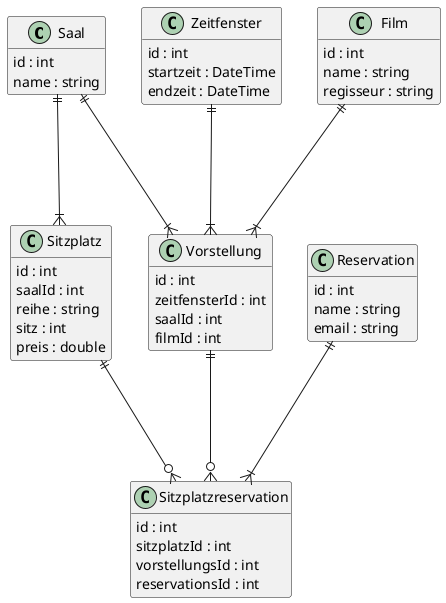 @startuml 

hide empty members

class Saal {
    id : int
    name : string

}

class Sitzplatz{
    id : int 
    saalId : int
    reihe : string 
    sitz : int
    preis : double
}

class Sitzplatzreservation{
    id : int 
    sitzplatzId : int 
    vorstellungsId : int 
    reservationsId : int 
}
class Zeitfenster {
    id : int 
    startzeit : DateTime 
    endzeit : DateTime
}

class Film {
    id : int 
    name : string 
    regisseur : string 
}

class Vorstellung{
    id : int 
    zeitfensterId : int 
    saalId : int 
    filmId : int 
}

class Reservation{
    id : int 
    name : string 
    email : string 
}


Film ||---|{ Vorstellung
Saal ||---|{ Vorstellung
Zeitfenster ||---|{ Vorstellung
Saal ||---|{ Sitzplatz 


Reservation ||---|{ Sitzplatzreservation
Sitzplatz ||---o{ Sitzplatzreservation
Vorstellung ||---o{ Sitzplatzreservation
@enduml